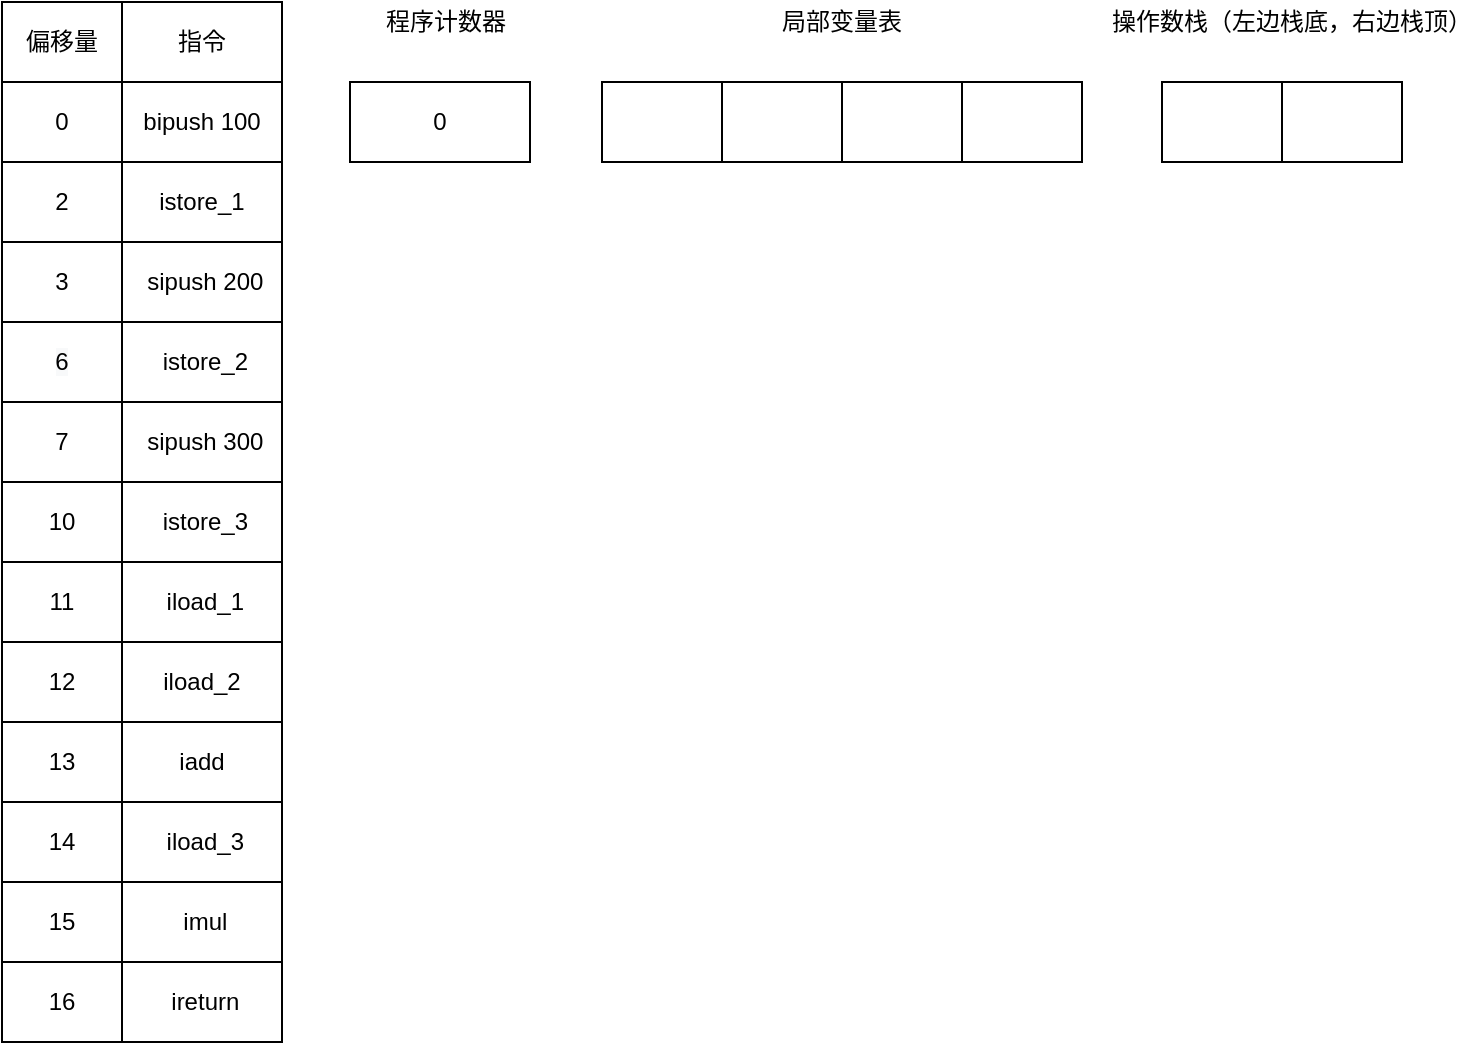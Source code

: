 <mxfile version="14.9.2" type="github">
  <diagram id="sqrWlP-hndjEy4cqaaY2" name="Page-1">
    <mxGraphModel dx="946" dy="536" grid="1" gridSize="10" guides="1" tooltips="1" connect="1" arrows="1" fold="1" page="1" pageScale="1" pageWidth="827" pageHeight="1169" math="0" shadow="0">
      <root>
        <mxCell id="0" />
        <mxCell id="1" parent="0" />
        <mxCell id="s4EFjNfNSJcxo-a09yfP-1" value="" style="shape=table;html=1;whiteSpace=wrap;startSize=0;container=1;collapsible=0;childLayout=tableLayout;" vertex="1" parent="1">
          <mxGeometry x="150" y="260" width="140" height="520" as="geometry" />
        </mxCell>
        <mxCell id="s4EFjNfNSJcxo-a09yfP-2" value="" style="shape=partialRectangle;html=1;whiteSpace=wrap;collapsible=0;dropTarget=0;pointerEvents=0;fillColor=none;top=0;left=0;bottom=0;right=0;points=[[0,0.5],[1,0.5]];portConstraint=eastwest;" vertex="1" parent="s4EFjNfNSJcxo-a09yfP-1">
          <mxGeometry width="140" height="40" as="geometry" />
        </mxCell>
        <mxCell id="s4EFjNfNSJcxo-a09yfP-3" value="偏移量" style="shape=partialRectangle;html=1;whiteSpace=wrap;connectable=0;fillColor=none;top=0;left=0;bottom=0;right=0;overflow=hidden;" vertex="1" parent="s4EFjNfNSJcxo-a09yfP-2">
          <mxGeometry width="60" height="40" as="geometry" />
        </mxCell>
        <mxCell id="s4EFjNfNSJcxo-a09yfP-4" value="指令" style="shape=partialRectangle;html=1;whiteSpace=wrap;connectable=0;fillColor=none;top=0;left=0;bottom=0;right=0;overflow=hidden;" vertex="1" parent="s4EFjNfNSJcxo-a09yfP-2">
          <mxGeometry x="60" width="80" height="40" as="geometry" />
        </mxCell>
        <mxCell id="s4EFjNfNSJcxo-a09yfP-6" value="" style="shape=partialRectangle;html=1;whiteSpace=wrap;collapsible=0;dropTarget=0;pointerEvents=0;fillColor=none;top=0;left=0;bottom=0;right=0;points=[[0,0.5],[1,0.5]];portConstraint=eastwest;" vertex="1" parent="s4EFjNfNSJcxo-a09yfP-1">
          <mxGeometry y="40" width="140" height="40" as="geometry" />
        </mxCell>
        <mxCell id="s4EFjNfNSJcxo-a09yfP-7" value="0" style="shape=partialRectangle;html=1;whiteSpace=wrap;connectable=0;fillColor=none;top=0;left=0;bottom=0;right=0;overflow=hidden;" vertex="1" parent="s4EFjNfNSJcxo-a09yfP-6">
          <mxGeometry width="60" height="40" as="geometry" />
        </mxCell>
        <mxCell id="s4EFjNfNSJcxo-a09yfP-8" value="bipush 100" style="shape=partialRectangle;html=1;whiteSpace=wrap;connectable=0;fillColor=none;top=0;left=0;bottom=0;right=0;overflow=hidden;" vertex="1" parent="s4EFjNfNSJcxo-a09yfP-6">
          <mxGeometry x="60" width="80" height="40" as="geometry" />
        </mxCell>
        <mxCell id="s4EFjNfNSJcxo-a09yfP-10" value="" style="shape=partialRectangle;html=1;whiteSpace=wrap;collapsible=0;dropTarget=0;pointerEvents=0;fillColor=none;top=0;left=0;bottom=0;right=0;points=[[0,0.5],[1,0.5]];portConstraint=eastwest;" vertex="1" parent="s4EFjNfNSJcxo-a09yfP-1">
          <mxGeometry y="80" width="140" height="40" as="geometry" />
        </mxCell>
        <mxCell id="s4EFjNfNSJcxo-a09yfP-11" value="2" style="shape=partialRectangle;html=1;whiteSpace=wrap;connectable=0;fillColor=none;top=0;left=0;bottom=0;right=0;overflow=hidden;" vertex="1" parent="s4EFjNfNSJcxo-a09yfP-10">
          <mxGeometry width="60" height="40" as="geometry" />
        </mxCell>
        <mxCell id="s4EFjNfNSJcxo-a09yfP-12" value="&lt;div&gt;istore_1&lt;br&gt;&lt;/div&gt;" style="shape=partialRectangle;html=1;whiteSpace=wrap;connectable=0;fillColor=none;top=0;left=0;bottom=0;right=0;overflow=hidden;" vertex="1" parent="s4EFjNfNSJcxo-a09yfP-10">
          <mxGeometry x="60" width="80" height="40" as="geometry" />
        </mxCell>
        <mxCell id="s4EFjNfNSJcxo-a09yfP-14" style="shape=partialRectangle;html=1;whiteSpace=wrap;collapsible=0;dropTarget=0;pointerEvents=0;fillColor=none;top=0;left=0;bottom=0;right=0;points=[[0,0.5],[1,0.5]];portConstraint=eastwest;" vertex="1" parent="s4EFjNfNSJcxo-a09yfP-1">
          <mxGeometry y="120" width="140" height="40" as="geometry" />
        </mxCell>
        <mxCell id="s4EFjNfNSJcxo-a09yfP-15" value="&lt;span&gt;3&lt;/span&gt;" style="shape=partialRectangle;html=1;whiteSpace=wrap;connectable=0;fillColor=none;top=0;left=0;bottom=0;right=0;overflow=hidden;" vertex="1" parent="s4EFjNfNSJcxo-a09yfP-14">
          <mxGeometry width="60" height="40" as="geometry" />
        </mxCell>
        <mxCell id="s4EFjNfNSJcxo-a09yfP-16" value="&amp;nbsp;sipush 200" style="shape=partialRectangle;html=1;whiteSpace=wrap;connectable=0;fillColor=none;top=0;left=0;bottom=0;right=0;overflow=hidden;" vertex="1" parent="s4EFjNfNSJcxo-a09yfP-14">
          <mxGeometry x="60" width="80" height="40" as="geometry" />
        </mxCell>
        <mxCell id="s4EFjNfNSJcxo-a09yfP-18" style="shape=partialRectangle;html=1;whiteSpace=wrap;collapsible=0;dropTarget=0;pointerEvents=0;fillColor=none;top=0;left=0;bottom=0;right=0;points=[[0,0.5],[1,0.5]];portConstraint=eastwest;" vertex="1" parent="s4EFjNfNSJcxo-a09yfP-1">
          <mxGeometry y="160" width="140" height="40" as="geometry" />
        </mxCell>
        <mxCell id="s4EFjNfNSJcxo-a09yfP-19" value="&lt;meta charset=&quot;utf-8&quot;&gt;&lt;span style=&quot;color: rgb(0, 0, 0); font-family: helvetica; font-size: 12px; font-style: normal; font-weight: 400; letter-spacing: normal; text-align: center; text-indent: 0px; text-transform: none; word-spacing: 0px; background-color: rgb(248, 249, 250); display: inline; float: none;&quot;&gt;6&lt;/span&gt;" style="shape=partialRectangle;html=1;whiteSpace=wrap;connectable=0;fillColor=none;top=0;left=0;bottom=0;right=0;overflow=hidden;" vertex="1" parent="s4EFjNfNSJcxo-a09yfP-18">
          <mxGeometry width="60" height="40" as="geometry" />
        </mxCell>
        <mxCell id="s4EFjNfNSJcxo-a09yfP-20" value="&amp;nbsp;istore_2" style="shape=partialRectangle;html=1;whiteSpace=wrap;connectable=0;fillColor=none;top=0;left=0;bottom=0;right=0;overflow=hidden;" vertex="1" parent="s4EFjNfNSJcxo-a09yfP-18">
          <mxGeometry x="60" width="80" height="40" as="geometry" />
        </mxCell>
        <mxCell id="s4EFjNfNSJcxo-a09yfP-22" style="shape=partialRectangle;html=1;whiteSpace=wrap;collapsible=0;dropTarget=0;pointerEvents=0;fillColor=none;top=0;left=0;bottom=0;right=0;points=[[0,0.5],[1,0.5]];portConstraint=eastwest;" vertex="1" parent="s4EFjNfNSJcxo-a09yfP-1">
          <mxGeometry y="200" width="140" height="40" as="geometry" />
        </mxCell>
        <mxCell id="s4EFjNfNSJcxo-a09yfP-23" value="&lt;span&gt;7&lt;/span&gt;" style="shape=partialRectangle;html=1;whiteSpace=wrap;connectable=0;fillColor=none;top=0;left=0;bottom=0;right=0;overflow=hidden;" vertex="1" parent="s4EFjNfNSJcxo-a09yfP-22">
          <mxGeometry width="60" height="40" as="geometry" />
        </mxCell>
        <mxCell id="s4EFjNfNSJcxo-a09yfP-24" value="&amp;nbsp;sipush 300" style="shape=partialRectangle;html=1;whiteSpace=wrap;connectable=0;fillColor=none;top=0;left=0;bottom=0;right=0;overflow=hidden;" vertex="1" parent="s4EFjNfNSJcxo-a09yfP-22">
          <mxGeometry x="60" width="80" height="40" as="geometry" />
        </mxCell>
        <mxCell id="s4EFjNfNSJcxo-a09yfP-26" style="shape=partialRectangle;html=1;whiteSpace=wrap;collapsible=0;dropTarget=0;pointerEvents=0;fillColor=none;top=0;left=0;bottom=0;right=0;points=[[0,0.5],[1,0.5]];portConstraint=eastwest;" vertex="1" parent="s4EFjNfNSJcxo-a09yfP-1">
          <mxGeometry y="240" width="140" height="40" as="geometry" />
        </mxCell>
        <mxCell id="s4EFjNfNSJcxo-a09yfP-27" value="&lt;span&gt;10&lt;/span&gt;" style="shape=partialRectangle;html=1;whiteSpace=wrap;connectable=0;fillColor=none;top=0;left=0;bottom=0;right=0;overflow=hidden;" vertex="1" parent="s4EFjNfNSJcxo-a09yfP-26">
          <mxGeometry width="60" height="40" as="geometry" />
        </mxCell>
        <mxCell id="s4EFjNfNSJcxo-a09yfP-28" value="&amp;nbsp;istore_3" style="shape=partialRectangle;html=1;whiteSpace=wrap;connectable=0;fillColor=none;top=0;left=0;bottom=0;right=0;overflow=hidden;" vertex="1" parent="s4EFjNfNSJcxo-a09yfP-26">
          <mxGeometry x="60" width="80" height="40" as="geometry" />
        </mxCell>
        <mxCell id="s4EFjNfNSJcxo-a09yfP-30" style="shape=partialRectangle;html=1;whiteSpace=wrap;collapsible=0;dropTarget=0;pointerEvents=0;fillColor=none;top=0;left=0;bottom=0;right=0;points=[[0,0.5],[1,0.5]];portConstraint=eastwest;" vertex="1" parent="s4EFjNfNSJcxo-a09yfP-1">
          <mxGeometry y="280" width="140" height="40" as="geometry" />
        </mxCell>
        <mxCell id="s4EFjNfNSJcxo-a09yfP-31" value="11" style="shape=partialRectangle;html=1;whiteSpace=wrap;connectable=0;fillColor=none;top=0;left=0;bottom=0;right=0;overflow=hidden;" vertex="1" parent="s4EFjNfNSJcxo-a09yfP-30">
          <mxGeometry width="60" height="40" as="geometry" />
        </mxCell>
        <mxCell id="s4EFjNfNSJcxo-a09yfP-32" value="&amp;nbsp;iload_1" style="shape=partialRectangle;html=1;whiteSpace=wrap;connectable=0;fillColor=none;top=0;left=0;bottom=0;right=0;overflow=hidden;" vertex="1" parent="s4EFjNfNSJcxo-a09yfP-30">
          <mxGeometry x="60" width="80" height="40" as="geometry" />
        </mxCell>
        <mxCell id="s4EFjNfNSJcxo-a09yfP-34" style="shape=partialRectangle;html=1;whiteSpace=wrap;collapsible=0;dropTarget=0;pointerEvents=0;fillColor=none;top=0;left=0;bottom=0;right=0;points=[[0,0.5],[1,0.5]];portConstraint=eastwest;" vertex="1" parent="s4EFjNfNSJcxo-a09yfP-1">
          <mxGeometry y="320" width="140" height="40" as="geometry" />
        </mxCell>
        <mxCell id="s4EFjNfNSJcxo-a09yfP-35" value="12" style="shape=partialRectangle;html=1;whiteSpace=wrap;connectable=0;fillColor=none;top=0;left=0;bottom=0;right=0;overflow=hidden;" vertex="1" parent="s4EFjNfNSJcxo-a09yfP-34">
          <mxGeometry width="60" height="40" as="geometry" />
        </mxCell>
        <mxCell id="s4EFjNfNSJcxo-a09yfP-36" value="iload_2" style="shape=partialRectangle;html=1;whiteSpace=wrap;connectable=0;fillColor=none;top=0;left=0;bottom=0;right=0;overflow=hidden;" vertex="1" parent="s4EFjNfNSJcxo-a09yfP-34">
          <mxGeometry x="60" width="80" height="40" as="geometry" />
        </mxCell>
        <mxCell id="s4EFjNfNSJcxo-a09yfP-38" style="shape=partialRectangle;html=1;whiteSpace=wrap;collapsible=0;dropTarget=0;pointerEvents=0;fillColor=none;top=0;left=0;bottom=0;right=0;points=[[0,0.5],[1,0.5]];portConstraint=eastwest;" vertex="1" parent="s4EFjNfNSJcxo-a09yfP-1">
          <mxGeometry y="360" width="140" height="40" as="geometry" />
        </mxCell>
        <mxCell id="s4EFjNfNSJcxo-a09yfP-39" value="13" style="shape=partialRectangle;html=1;whiteSpace=wrap;connectable=0;fillColor=none;top=0;left=0;bottom=0;right=0;overflow=hidden;" vertex="1" parent="s4EFjNfNSJcxo-a09yfP-38">
          <mxGeometry width="60" height="40" as="geometry" />
        </mxCell>
        <mxCell id="s4EFjNfNSJcxo-a09yfP-40" value="iadd" style="shape=partialRectangle;html=1;whiteSpace=wrap;connectable=0;fillColor=none;top=0;left=0;bottom=0;right=0;overflow=hidden;" vertex="1" parent="s4EFjNfNSJcxo-a09yfP-38">
          <mxGeometry x="60" width="80" height="40" as="geometry" />
        </mxCell>
        <mxCell id="s4EFjNfNSJcxo-a09yfP-42" style="shape=partialRectangle;html=1;whiteSpace=wrap;collapsible=0;dropTarget=0;pointerEvents=0;fillColor=none;top=0;left=0;bottom=0;right=0;points=[[0,0.5],[1,0.5]];portConstraint=eastwest;" vertex="1" parent="s4EFjNfNSJcxo-a09yfP-1">
          <mxGeometry y="400" width="140" height="40" as="geometry" />
        </mxCell>
        <mxCell id="s4EFjNfNSJcxo-a09yfP-43" value="&lt;span&gt;14&lt;/span&gt;" style="shape=partialRectangle;html=1;whiteSpace=wrap;connectable=0;fillColor=none;top=0;left=0;bottom=0;right=0;overflow=hidden;" vertex="1" parent="s4EFjNfNSJcxo-a09yfP-42">
          <mxGeometry width="60" height="40" as="geometry" />
        </mxCell>
        <mxCell id="s4EFjNfNSJcxo-a09yfP-44" value="&amp;nbsp;iload_3" style="shape=partialRectangle;html=1;whiteSpace=wrap;connectable=0;fillColor=none;top=0;left=0;bottom=0;right=0;overflow=hidden;" vertex="1" parent="s4EFjNfNSJcxo-a09yfP-42">
          <mxGeometry x="60" width="80" height="40" as="geometry" />
        </mxCell>
        <mxCell id="s4EFjNfNSJcxo-a09yfP-46" style="shape=partialRectangle;html=1;whiteSpace=wrap;collapsible=0;dropTarget=0;pointerEvents=0;fillColor=none;top=0;left=0;bottom=0;right=0;points=[[0,0.5],[1,0.5]];portConstraint=eastwest;" vertex="1" parent="s4EFjNfNSJcxo-a09yfP-1">
          <mxGeometry y="440" width="140" height="40" as="geometry" />
        </mxCell>
        <mxCell id="s4EFjNfNSJcxo-a09yfP-47" value="&lt;span&gt;15&lt;/span&gt;" style="shape=partialRectangle;html=1;whiteSpace=wrap;connectable=0;fillColor=none;top=0;left=0;bottom=0;right=0;overflow=hidden;" vertex="1" parent="s4EFjNfNSJcxo-a09yfP-46">
          <mxGeometry width="60" height="40" as="geometry" />
        </mxCell>
        <mxCell id="s4EFjNfNSJcxo-a09yfP-48" value="&amp;nbsp;imul" style="shape=partialRectangle;html=1;whiteSpace=wrap;connectable=0;fillColor=none;top=0;left=0;bottom=0;right=0;overflow=hidden;" vertex="1" parent="s4EFjNfNSJcxo-a09yfP-46">
          <mxGeometry x="60" width="80" height="40" as="geometry" />
        </mxCell>
        <mxCell id="s4EFjNfNSJcxo-a09yfP-50" style="shape=partialRectangle;html=1;whiteSpace=wrap;collapsible=0;dropTarget=0;pointerEvents=0;fillColor=none;top=0;left=0;bottom=0;right=0;points=[[0,0.5],[1,0.5]];portConstraint=eastwest;" vertex="1" parent="s4EFjNfNSJcxo-a09yfP-1">
          <mxGeometry y="480" width="140" height="40" as="geometry" />
        </mxCell>
        <mxCell id="s4EFjNfNSJcxo-a09yfP-51" value="&lt;span&gt;16&lt;/span&gt;" style="shape=partialRectangle;html=1;whiteSpace=wrap;connectable=0;fillColor=none;top=0;left=0;bottom=0;right=0;overflow=hidden;" vertex="1" parent="s4EFjNfNSJcxo-a09yfP-50">
          <mxGeometry width="60" height="40" as="geometry" />
        </mxCell>
        <mxCell id="s4EFjNfNSJcxo-a09yfP-52" value="&amp;nbsp;ireturn" style="shape=partialRectangle;html=1;whiteSpace=wrap;connectable=0;fillColor=none;top=0;left=0;bottom=0;right=0;overflow=hidden;" vertex="1" parent="s4EFjNfNSJcxo-a09yfP-50">
          <mxGeometry x="60" width="80" height="40" as="geometry" />
        </mxCell>
        <mxCell id="s4EFjNfNSJcxo-a09yfP-53" value="0" style="rounded=0;whiteSpace=wrap;html=1;" vertex="1" parent="1">
          <mxGeometry x="324" y="300" width="90" height="40" as="geometry" />
        </mxCell>
        <mxCell id="s4EFjNfNSJcxo-a09yfP-54" value="程序计数器" style="text;html=1;strokeColor=none;fillColor=none;align=center;verticalAlign=middle;whiteSpace=wrap;rounded=0;" vertex="1" parent="1">
          <mxGeometry x="324" y="260" width="96" height="20" as="geometry" />
        </mxCell>
        <mxCell id="s4EFjNfNSJcxo-a09yfP-55" value="局部变量表" style="text;html=1;strokeColor=none;fillColor=none;align=center;verticalAlign=middle;whiteSpace=wrap;rounded=0;" vertex="1" parent="1">
          <mxGeometry x="522" y="260" width="96" height="20" as="geometry" />
        </mxCell>
        <mxCell id="s4EFjNfNSJcxo-a09yfP-56" value="" style="shape=table;html=1;whiteSpace=wrap;startSize=0;container=1;collapsible=0;childLayout=tableLayout;" vertex="1" parent="1">
          <mxGeometry x="450" y="300" width="240" height="40" as="geometry" />
        </mxCell>
        <mxCell id="s4EFjNfNSJcxo-a09yfP-57" value="" style="shape=partialRectangle;html=1;whiteSpace=wrap;collapsible=0;dropTarget=0;pointerEvents=0;fillColor=none;top=0;left=0;bottom=0;right=0;points=[[0,0.5],[1,0.5]];portConstraint=eastwest;" vertex="1" parent="s4EFjNfNSJcxo-a09yfP-56">
          <mxGeometry width="240" height="40" as="geometry" />
        </mxCell>
        <mxCell id="s4EFjNfNSJcxo-a09yfP-69" style="shape=partialRectangle;html=1;whiteSpace=wrap;connectable=0;fillColor=none;top=0;left=0;bottom=0;right=0;overflow=hidden;" vertex="1" parent="s4EFjNfNSJcxo-a09yfP-57">
          <mxGeometry width="60" height="40" as="geometry" />
        </mxCell>
        <mxCell id="s4EFjNfNSJcxo-a09yfP-58" value="" style="shape=partialRectangle;html=1;whiteSpace=wrap;connectable=0;fillColor=none;top=0;left=0;bottom=0;right=0;overflow=hidden;" vertex="1" parent="s4EFjNfNSJcxo-a09yfP-57">
          <mxGeometry x="60" width="60" height="40" as="geometry" />
        </mxCell>
        <mxCell id="s4EFjNfNSJcxo-a09yfP-59" value="" style="shape=partialRectangle;html=1;whiteSpace=wrap;connectable=0;fillColor=none;top=0;left=0;bottom=0;right=0;overflow=hidden;" vertex="1" parent="s4EFjNfNSJcxo-a09yfP-57">
          <mxGeometry x="120" width="60" height="40" as="geometry" />
        </mxCell>
        <mxCell id="s4EFjNfNSJcxo-a09yfP-60" value="" style="shape=partialRectangle;html=1;whiteSpace=wrap;connectable=0;fillColor=none;top=0;left=0;bottom=0;right=0;overflow=hidden;" vertex="1" parent="s4EFjNfNSJcxo-a09yfP-57">
          <mxGeometry x="180" width="60" height="40" as="geometry" />
        </mxCell>
        <mxCell id="s4EFjNfNSJcxo-a09yfP-73" value="操作数栈（左边栈底，右边栈顶）" style="text;html=1;strokeColor=none;fillColor=none;align=center;verticalAlign=middle;whiteSpace=wrap;rounded=0;" vertex="1" parent="1">
          <mxGeometry x="700" y="260" width="190" height="20" as="geometry" />
        </mxCell>
        <mxCell id="s4EFjNfNSJcxo-a09yfP-74" value="" style="shape=table;html=1;whiteSpace=wrap;startSize=0;container=1;collapsible=0;childLayout=tableLayout;" vertex="1" parent="1">
          <mxGeometry x="730" y="300" width="120" height="40" as="geometry" />
        </mxCell>
        <mxCell id="s4EFjNfNSJcxo-a09yfP-75" value="" style="shape=partialRectangle;html=1;whiteSpace=wrap;collapsible=0;dropTarget=0;pointerEvents=0;fillColor=none;top=0;left=0;bottom=0;right=0;points=[[0,0.5],[1,0.5]];portConstraint=eastwest;" vertex="1" parent="s4EFjNfNSJcxo-a09yfP-74">
          <mxGeometry width="120" height="40" as="geometry" />
        </mxCell>
        <mxCell id="s4EFjNfNSJcxo-a09yfP-76" style="shape=partialRectangle;html=1;whiteSpace=wrap;connectable=0;fillColor=none;top=0;left=0;bottom=0;right=0;overflow=hidden;" vertex="1" parent="s4EFjNfNSJcxo-a09yfP-75">
          <mxGeometry width="60" height="40" as="geometry" />
        </mxCell>
        <mxCell id="s4EFjNfNSJcxo-a09yfP-77" value="" style="shape=partialRectangle;html=1;whiteSpace=wrap;connectable=0;fillColor=none;top=0;left=0;bottom=0;right=0;overflow=hidden;" vertex="1" parent="s4EFjNfNSJcxo-a09yfP-75">
          <mxGeometry x="60" width="60" height="40" as="geometry" />
        </mxCell>
      </root>
    </mxGraphModel>
  </diagram>
</mxfile>
